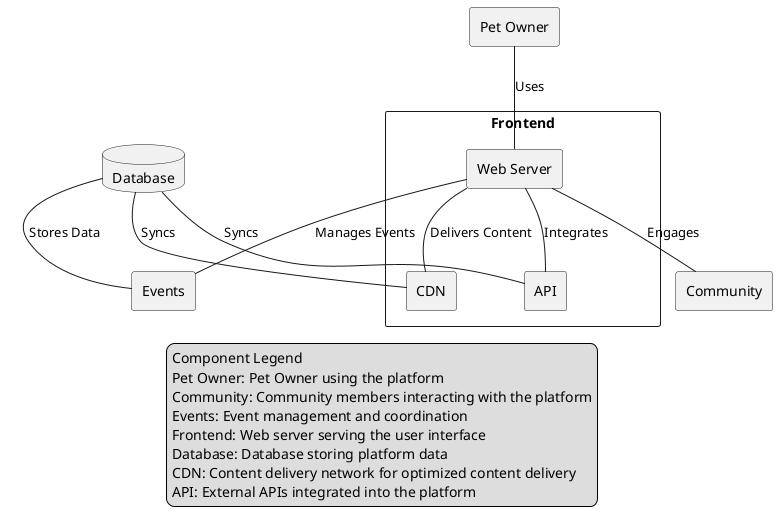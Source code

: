 @startuml

' Components
database Database as "Database"
rectangle "Frontend" as Frontend {
    rectangle "Web Server" as WebServer
    rectangle "CDN" as CDN
    rectangle "API" as API
}
rectangle "Pet Owner" as PetOwner
rectangle "Community" as Community
rectangle "Events" as Events

' Relationships
PetOwner -- WebServer : Uses
WebServer -- CDN : Delivers Content
WebServer -- API : Integrates
WebServer -- Events : Manages Events
WebServer -- Community : Engages

' Arrows
Database -- CDN : Syncs
Database -- API : Syncs
Database -- Events : Stores Data

' Legend
legend
    Component Legend
    Pet Owner: Pet Owner using the platform
    Community: Community members interacting with the platform
    Events: Event management and coordination
    Frontend: Web server serving the user interface
    Database: Database storing platform data
    CDN: Content delivery network for optimized content delivery
    API: External APIs integrated into the platform
end legend

@enduml

